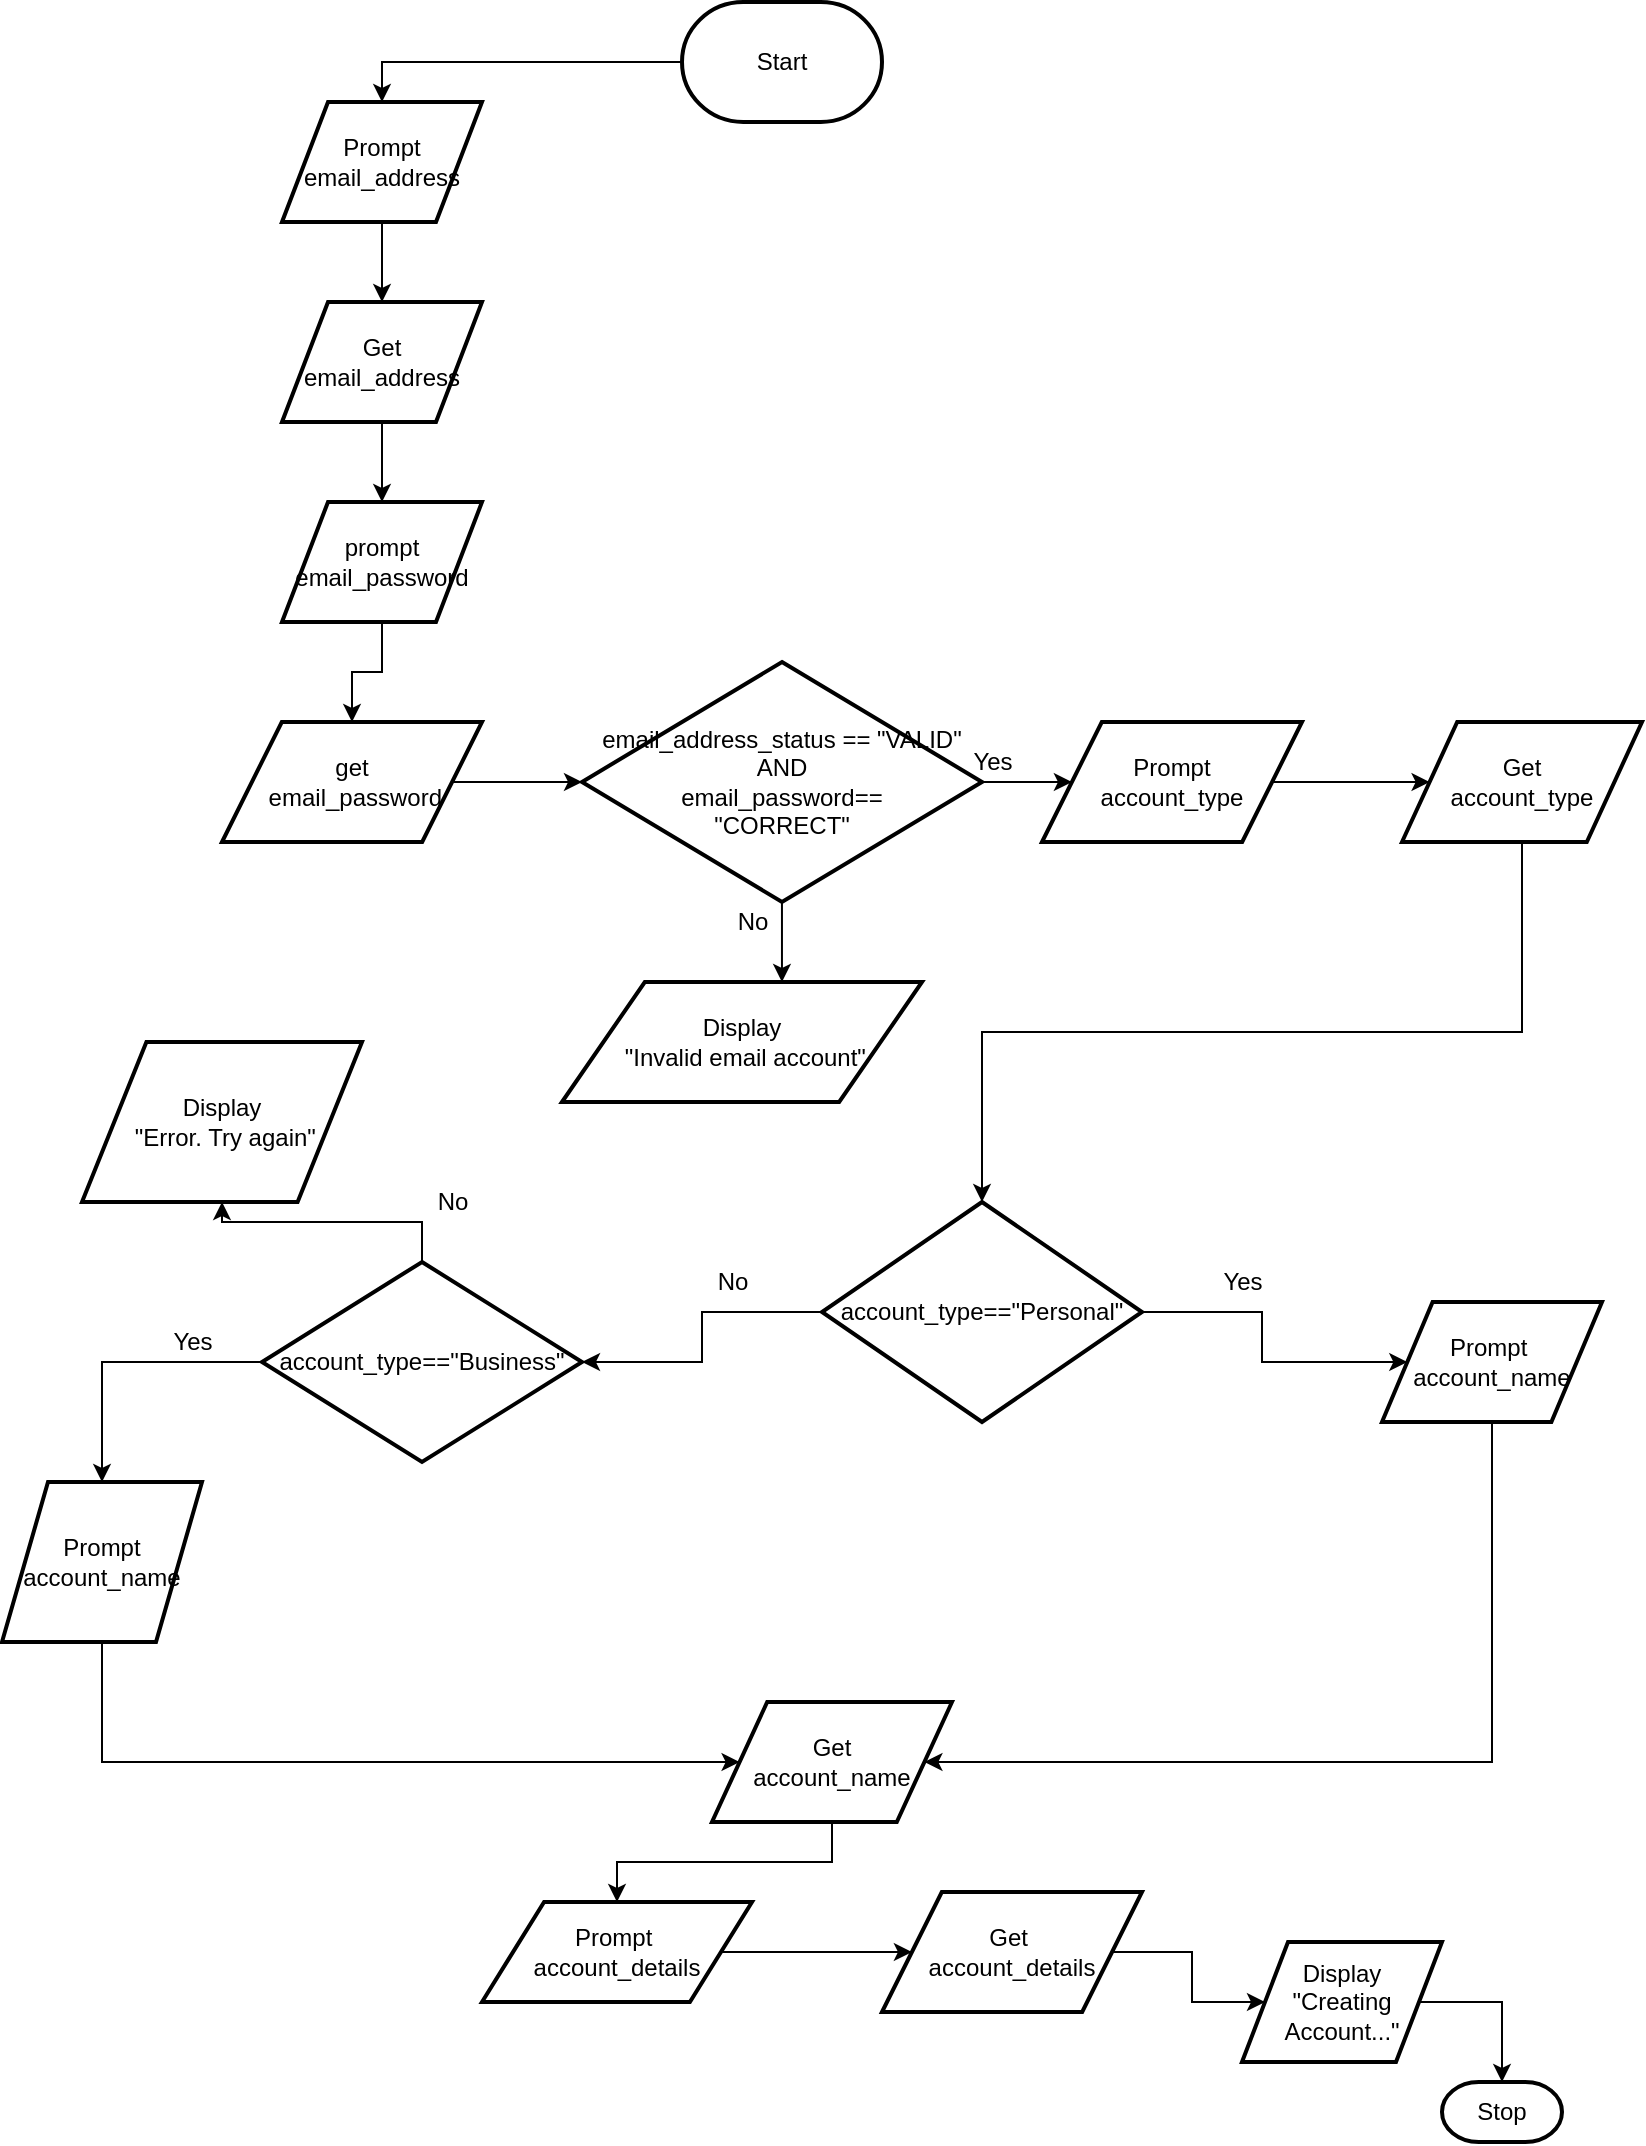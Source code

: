 <mxfile version="14.6.13" type="device"><diagram id="XeovVdEFurkGjgHwg53d" name="Page-1"><mxGraphModel dx="1264" dy="636" grid="1" gridSize="10" guides="1" tooltips="1" connect="1" arrows="1" fold="1" page="1" pageScale="1" pageWidth="850" pageHeight="1100" math="0" shadow="0"><root><mxCell id="0"/><mxCell id="1" parent="0"/><mxCell id="iNNJipnsIWsoyZsq53lE-5" style="edgeStyle=orthogonalEdgeStyle;rounded=0;orthogonalLoop=1;jettySize=auto;html=1;entryX=0.5;entryY=0;entryDx=0;entryDy=0;" parent="1" source="iNNJipnsIWsoyZsq53lE-2" target="iNNJipnsIWsoyZsq53lE-4" edge="1"><mxGeometry relative="1" as="geometry"/></mxCell><mxCell id="iNNJipnsIWsoyZsq53lE-2" value="Start" style="strokeWidth=2;html=1;shape=mxgraph.flowchart.terminator;whiteSpace=wrap;" parent="1" vertex="1"><mxGeometry x="350" y="10" width="100" height="60" as="geometry"/></mxCell><mxCell id="iNNJipnsIWsoyZsq53lE-7" style="edgeStyle=orthogonalEdgeStyle;rounded=0;orthogonalLoop=1;jettySize=auto;html=1;" parent="1" source="iNNJipnsIWsoyZsq53lE-4" target="iNNJipnsIWsoyZsq53lE-6" edge="1"><mxGeometry relative="1" as="geometry"/></mxCell><mxCell id="iNNJipnsIWsoyZsq53lE-4" value="Prompt email_address" style="shape=parallelogram;html=1;strokeWidth=2;perimeter=parallelogramPerimeter;whiteSpace=wrap;rounded=0;arcSize=12;size=0.23;" parent="1" vertex="1"><mxGeometry x="150" y="60" width="100" height="60" as="geometry"/></mxCell><mxCell id="iNNJipnsIWsoyZsq53lE-9" style="edgeStyle=orthogonalEdgeStyle;rounded=0;orthogonalLoop=1;jettySize=auto;html=1;" parent="1" source="iNNJipnsIWsoyZsq53lE-6" target="iNNJipnsIWsoyZsq53lE-8" edge="1"><mxGeometry relative="1" as="geometry"/></mxCell><mxCell id="iNNJipnsIWsoyZsq53lE-6" value="Get email_address" style="shape=parallelogram;html=1;strokeWidth=2;perimeter=parallelogramPerimeter;whiteSpace=wrap;rounded=0;arcSize=12;size=0.23;" parent="1" vertex="1"><mxGeometry x="150" y="160" width="100" height="60" as="geometry"/></mxCell><mxCell id="iNNJipnsIWsoyZsq53lE-11" style="edgeStyle=orthogonalEdgeStyle;rounded=0;orthogonalLoop=1;jettySize=auto;html=1;entryX=0.5;entryY=0;entryDx=0;entryDy=0;" parent="1" source="iNNJipnsIWsoyZsq53lE-8" target="iNNJipnsIWsoyZsq53lE-10" edge="1"><mxGeometry relative="1" as="geometry"/></mxCell><mxCell id="iNNJipnsIWsoyZsq53lE-8" value="prompt email_password" style="shape=parallelogram;html=1;strokeWidth=2;perimeter=parallelogramPerimeter;whiteSpace=wrap;rounded=0;arcSize=12;size=0.23;" parent="1" vertex="1"><mxGeometry x="150" y="260" width="100" height="60" as="geometry"/></mxCell><mxCell id="iNNJipnsIWsoyZsq53lE-13" style="edgeStyle=orthogonalEdgeStyle;rounded=0;orthogonalLoop=1;jettySize=auto;html=1;" parent="1" source="iNNJipnsIWsoyZsq53lE-10" target="iNNJipnsIWsoyZsq53lE-12" edge="1"><mxGeometry relative="1" as="geometry"/></mxCell><mxCell id="iNNJipnsIWsoyZsq53lE-10" value="get&lt;br&gt;&amp;nbsp;email_password" style="shape=parallelogram;html=1;strokeWidth=2;perimeter=parallelogramPerimeter;whiteSpace=wrap;rounded=0;arcSize=12;size=0.23;" parent="1" vertex="1"><mxGeometry x="120" y="370" width="130" height="60" as="geometry"/></mxCell><mxCell id="iNNJipnsIWsoyZsq53lE-18" style="edgeStyle=orthogonalEdgeStyle;rounded=0;orthogonalLoop=1;jettySize=auto;html=1;entryX=0;entryY=0.5;entryDx=0;entryDy=0;" parent="1" source="iNNJipnsIWsoyZsq53lE-12" target="iNNJipnsIWsoyZsq53lE-16" edge="1"><mxGeometry relative="1" as="geometry"/></mxCell><mxCell id="Z4yDciTBkFsDfYGkky6Q-4" style="edgeStyle=orthogonalEdgeStyle;rounded=0;orthogonalLoop=1;jettySize=auto;html=1;entryX=0.611;entryY=0;entryDx=0;entryDy=0;entryPerimeter=0;" edge="1" parent="1" source="iNNJipnsIWsoyZsq53lE-12" target="iNNJipnsIWsoyZsq53lE-14"><mxGeometry relative="1" as="geometry"/></mxCell><mxCell id="iNNJipnsIWsoyZsq53lE-12" value="email_address_status == &quot;VALID&quot; AND&lt;br&gt;email_password==&lt;br&gt;&quot;CORRECT&quot;" style="strokeWidth=2;html=1;shape=mxgraph.flowchart.decision;whiteSpace=wrap;rounded=0;" parent="1" vertex="1"><mxGeometry x="300" y="340" width="200" height="120" as="geometry"/></mxCell><mxCell id="iNNJipnsIWsoyZsq53lE-14" value="Display&lt;br&gt;&amp;nbsp;&quot;Invalid email account&quot;" style="shape=parallelogram;html=1;strokeWidth=2;perimeter=parallelogramPerimeter;whiteSpace=wrap;rounded=0;arcSize=12;size=0.23;" parent="1" vertex="1"><mxGeometry x="290" y="500" width="180" height="60" as="geometry"/></mxCell><mxCell id="Z4yDciTBkFsDfYGkky6Q-5" style="edgeStyle=orthogonalEdgeStyle;rounded=0;orthogonalLoop=1;jettySize=auto;html=1;entryX=0.5;entryY=0;entryDx=0;entryDy=0;entryPerimeter=0;" edge="1" parent="1" source="iNNJipnsIWsoyZsq53lE-15" target="Z4yDciTBkFsDfYGkky6Q-7"><mxGeometry relative="1" as="geometry"><mxPoint x="710" y="500.8" as="targetPoint"/><Array as="points"><mxPoint x="770" y="525"/><mxPoint x="500" y="525"/></Array></mxGeometry></mxCell><mxCell id="iNNJipnsIWsoyZsq53lE-15" value="Get&lt;br&gt;account_type" style="shape=parallelogram;html=1;strokeWidth=2;perimeter=parallelogramPerimeter;whiteSpace=wrap;rounded=0;arcSize=12;size=0.23;" parent="1" vertex="1"><mxGeometry x="710" y="370" width="120" height="60" as="geometry"/></mxCell><mxCell id="iNNJipnsIWsoyZsq53lE-19" style="edgeStyle=orthogonalEdgeStyle;rounded=0;orthogonalLoop=1;jettySize=auto;html=1;" parent="1" source="iNNJipnsIWsoyZsq53lE-16" target="iNNJipnsIWsoyZsq53lE-15" edge="1"><mxGeometry relative="1" as="geometry"/></mxCell><mxCell id="iNNJipnsIWsoyZsq53lE-16" value="Prompt &lt;br&gt;account_type" style="shape=parallelogram;html=1;strokeWidth=2;perimeter=parallelogramPerimeter;whiteSpace=wrap;rounded=0;arcSize=12;size=0.23;" parent="1" vertex="1"><mxGeometry x="530" y="370" width="130" height="60" as="geometry"/></mxCell><mxCell id="iNNJipnsIWsoyZsq53lE-20" value="No" style="text;html=1;align=center;verticalAlign=middle;resizable=0;points=[];autosize=1;strokeColor=none;" parent="1" vertex="1"><mxGeometry x="370" y="460" width="30" height="20" as="geometry"/></mxCell><mxCell id="iNNJipnsIWsoyZsq53lE-21" value="Yes" style="text;html=1;align=center;verticalAlign=middle;resizable=0;points=[];autosize=1;strokeColor=none;" parent="1" vertex="1"><mxGeometry x="490" y="380" width="30" height="20" as="geometry"/></mxCell><mxCell id="Z4yDciTBkFsDfYGkky6Q-10" style="edgeStyle=orthogonalEdgeStyle;rounded=0;orthogonalLoop=1;jettySize=auto;html=1;" edge="1" parent="1" source="Z4yDciTBkFsDfYGkky6Q-7" target="Z4yDciTBkFsDfYGkky6Q-12"><mxGeometry relative="1" as="geometry"><mxPoint x="700" y="665" as="targetPoint"/></mxGeometry></mxCell><mxCell id="Z4yDciTBkFsDfYGkky6Q-11" style="edgeStyle=orthogonalEdgeStyle;rounded=0;orthogonalLoop=1;jettySize=auto;html=1;" edge="1" parent="1" source="Z4yDciTBkFsDfYGkky6Q-7" target="Z4yDciTBkFsDfYGkky6Q-14"><mxGeometry relative="1" as="geometry"><mxPoint x="288.5" y="690" as="targetPoint"/></mxGeometry></mxCell><mxCell id="Z4yDciTBkFsDfYGkky6Q-7" value="account_type==&quot;Personal&quot;" style="strokeWidth=2;html=1;shape=mxgraph.flowchart.decision;whiteSpace=wrap;rounded=0;" vertex="1" parent="1"><mxGeometry x="420" y="610" width="160" height="110" as="geometry"/></mxCell><mxCell id="Z4yDciTBkFsDfYGkky6Q-8" value="Yes" style="text;html=1;align=center;verticalAlign=middle;resizable=0;points=[];autosize=1;strokeColor=none;" vertex="1" parent="1"><mxGeometry x="615" y="640" width="30" height="20" as="geometry"/></mxCell><mxCell id="Z4yDciTBkFsDfYGkky6Q-9" value="No" style="text;html=1;align=center;verticalAlign=middle;resizable=0;points=[];autosize=1;strokeColor=none;" vertex="1" parent="1"><mxGeometry x="360" y="640" width="30" height="20" as="geometry"/></mxCell><mxCell id="Z4yDciTBkFsDfYGkky6Q-15" style="edgeStyle=orthogonalEdgeStyle;rounded=0;orthogonalLoop=1;jettySize=auto;html=1;entryX=0;entryY=0.5;entryDx=0;entryDy=0;" edge="1" parent="1" source="Z4yDciTBkFsDfYGkky6Q-12" target="Z4yDciTBkFsDfYGkky6Q-25"><mxGeometry relative="1" as="geometry"><mxPoint x="467.35" y="870" as="targetPoint"/><Array as="points"><mxPoint x="755" y="890"/></Array></mxGeometry></mxCell><mxCell id="Z4yDciTBkFsDfYGkky6Q-12" value="Prompt&amp;nbsp;&lt;br&gt;account_name" style="shape=parallelogram;html=1;strokeWidth=2;perimeter=parallelogramPerimeter;whiteSpace=wrap;rounded=0;arcSize=12;size=0.23;" vertex="1" parent="1"><mxGeometry x="700" y="660" width="110" height="60" as="geometry"/></mxCell><mxCell id="Z4yDciTBkFsDfYGkky6Q-17" style="edgeStyle=orthogonalEdgeStyle;rounded=0;orthogonalLoop=1;jettySize=auto;html=1;" edge="1" parent="1" source="Z4yDciTBkFsDfYGkky6Q-14" target="Z4yDciTBkFsDfYGkky6Q-21"><mxGeometry relative="1" as="geometry"><mxPoint x="40" y="750" as="targetPoint"/></mxGeometry></mxCell><mxCell id="Z4yDciTBkFsDfYGkky6Q-18" style="edgeStyle=orthogonalEdgeStyle;rounded=0;orthogonalLoop=1;jettySize=auto;html=1;" edge="1" parent="1" source="Z4yDciTBkFsDfYGkky6Q-14" target="Z4yDciTBkFsDfYGkky6Q-23"><mxGeometry relative="1" as="geometry"><mxPoint x="220" y="790" as="targetPoint"/></mxGeometry></mxCell><mxCell id="Z4yDciTBkFsDfYGkky6Q-14" value="account_type==&quot;Business&quot;" style="strokeWidth=2;html=1;shape=mxgraph.flowchart.decision;whiteSpace=wrap;rounded=0;" vertex="1" parent="1"><mxGeometry x="140" y="640" width="160" height="100" as="geometry"/></mxCell><mxCell id="Z4yDciTBkFsDfYGkky6Q-19" value="No" style="text;html=1;align=center;verticalAlign=middle;resizable=0;points=[];autosize=1;strokeColor=none;" vertex="1" parent="1"><mxGeometry x="220" y="600" width="30" height="20" as="geometry"/></mxCell><mxCell id="Z4yDciTBkFsDfYGkky6Q-20" value="Yes" style="text;html=1;align=center;verticalAlign=middle;resizable=0;points=[];autosize=1;strokeColor=none;" vertex="1" parent="1"><mxGeometry x="90" y="670" width="30" height="20" as="geometry"/></mxCell><mxCell id="Z4yDciTBkFsDfYGkky6Q-24" style="edgeStyle=orthogonalEdgeStyle;rounded=0;orthogonalLoop=1;jettySize=auto;html=1;entryX=1;entryY=0.5;entryDx=0;entryDy=0;" edge="1" parent="1" source="Z4yDciTBkFsDfYGkky6Q-21" target="Z4yDciTBkFsDfYGkky6Q-25"><mxGeometry relative="1" as="geometry"><mxPoint x="60" y="870" as="targetPoint"/><Array as="points"><mxPoint x="60" y="890"/></Array></mxGeometry></mxCell><mxCell id="Z4yDciTBkFsDfYGkky6Q-21" value="Prompt&lt;br&gt;account_name" style="shape=parallelogram;html=1;strokeWidth=2;perimeter=parallelogramPerimeter;whiteSpace=wrap;rounded=0;arcSize=12;size=0.23;" vertex="1" parent="1"><mxGeometry x="10" y="750" width="100" height="80" as="geometry"/></mxCell><mxCell id="Z4yDciTBkFsDfYGkky6Q-23" value="Display&lt;br&gt;&amp;nbsp;&quot;Error. Try again&quot;" style="shape=parallelogram;html=1;strokeWidth=2;perimeter=parallelogramPerimeter;whiteSpace=wrap;rounded=0;arcSize=12;size=0.23;" vertex="1" parent="1"><mxGeometry x="50" y="530" width="140" height="80" as="geometry"/></mxCell><mxCell id="Z4yDciTBkFsDfYGkky6Q-27" style="edgeStyle=orthogonalEdgeStyle;rounded=0;orthogonalLoop=1;jettySize=auto;html=1;" edge="1" parent="1" source="Z4yDciTBkFsDfYGkky6Q-25" target="Z4yDciTBkFsDfYGkky6Q-28"><mxGeometry relative="1" as="geometry"><mxPoint x="425" y="950" as="targetPoint"/></mxGeometry></mxCell><mxCell id="Z4yDciTBkFsDfYGkky6Q-25" value="Get&lt;br&gt;account_name" style="shape=parallelogram;html=1;strokeWidth=2;perimeter=parallelogramPerimeter;whiteSpace=wrap;rounded=0;arcSize=12;size=0.23;direction=west;" vertex="1" parent="1"><mxGeometry x="365" y="860" width="120" height="60" as="geometry"/></mxCell><mxCell id="Z4yDciTBkFsDfYGkky6Q-29" style="edgeStyle=orthogonalEdgeStyle;rounded=0;orthogonalLoop=1;jettySize=auto;html=1;" edge="1" parent="1" source="Z4yDciTBkFsDfYGkky6Q-28" target="Z4yDciTBkFsDfYGkky6Q-30"><mxGeometry relative="1" as="geometry"><mxPoint x="610" y="975" as="targetPoint"/></mxGeometry></mxCell><mxCell id="Z4yDciTBkFsDfYGkky6Q-28" value="Prompt&amp;nbsp;&lt;br&gt;account_details" style="shape=parallelogram;html=1;strokeWidth=2;perimeter=parallelogramPerimeter;whiteSpace=wrap;rounded=0;arcSize=12;size=0.23;" vertex="1" parent="1"><mxGeometry x="250" y="960" width="135" height="50" as="geometry"/></mxCell><mxCell id="Z4yDciTBkFsDfYGkky6Q-32" style="edgeStyle=orthogonalEdgeStyle;rounded=0;orthogonalLoop=1;jettySize=auto;html=1;" edge="1" parent="1" source="Z4yDciTBkFsDfYGkky6Q-30" target="Z4yDciTBkFsDfYGkky6Q-33"><mxGeometry relative="1" as="geometry"><mxPoint x="680" y="1010" as="targetPoint"/></mxGeometry></mxCell><mxCell id="Z4yDciTBkFsDfYGkky6Q-30" value="Get&amp;nbsp;&lt;br&gt;account_details" style="shape=parallelogram;html=1;strokeWidth=2;perimeter=parallelogramPerimeter;whiteSpace=wrap;rounded=0;arcSize=12;size=0.23;" vertex="1" parent="1"><mxGeometry x="450" y="955" width="130" height="60" as="geometry"/></mxCell><mxCell id="Z4yDciTBkFsDfYGkky6Q-34" style="edgeStyle=orthogonalEdgeStyle;rounded=0;orthogonalLoop=1;jettySize=auto;html=1;" edge="1" parent="1" source="Z4yDciTBkFsDfYGkky6Q-33" target="Z4yDciTBkFsDfYGkky6Q-35"><mxGeometry relative="1" as="geometry"><mxPoint x="760" y="1040" as="targetPoint"/><Array as="points"><mxPoint x="760" y="1010"/></Array></mxGeometry></mxCell><mxCell id="Z4yDciTBkFsDfYGkky6Q-33" value="Display &lt;br&gt;&quot;Creating Account...&quot;" style="shape=parallelogram;html=1;strokeWidth=2;perimeter=parallelogramPerimeter;whiteSpace=wrap;rounded=0;arcSize=12;size=0.23;" vertex="1" parent="1"><mxGeometry x="630" y="980" width="100" height="60" as="geometry"/></mxCell><mxCell id="Z4yDciTBkFsDfYGkky6Q-35" value="Stop" style="strokeWidth=2;html=1;shape=mxgraph.flowchart.terminator;whiteSpace=wrap;" vertex="1" parent="1"><mxGeometry x="730" y="1050" width="60" height="30" as="geometry"/></mxCell></root></mxGraphModel></diagram></mxfile>